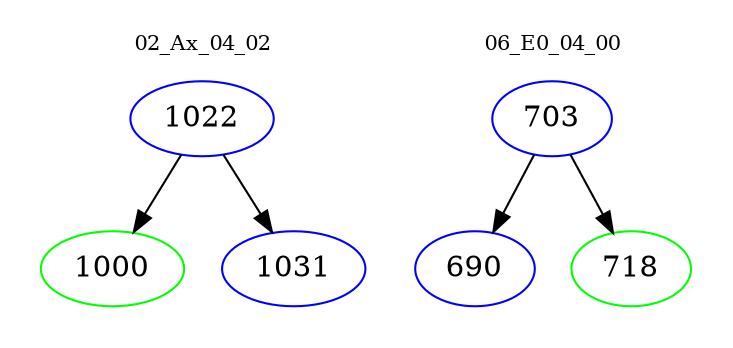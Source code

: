 digraph{
subgraph cluster_0 {
color = white
label = "02_Ax_04_02";
fontsize=10;
T0_1022 [label="1022", color="blue"]
T0_1022 -> T0_1000 [color="black"]
T0_1000 [label="1000", color="green"]
T0_1022 -> T0_1031 [color="black"]
T0_1031 [label="1031", color="blue"]
}
subgraph cluster_1 {
color = white
label = "06_E0_04_00";
fontsize=10;
T1_703 [label="703", color="blue"]
T1_703 -> T1_690 [color="black"]
T1_690 [label="690", color="blue"]
T1_703 -> T1_718 [color="black"]
T1_718 [label="718", color="green"]
}
}
